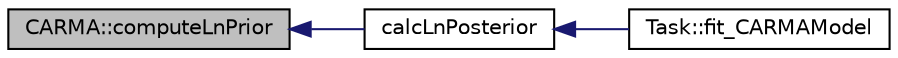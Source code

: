 digraph "CARMA::computeLnPrior"
{
  edge [fontname="Helvetica",fontsize="10",labelfontname="Helvetica",labelfontsize="10"];
  node [fontname="Helvetica",fontsize="10",shape=record];
  rankdir="LR";
  Node1 [label="CARMA::computeLnPrior",height=0.2,width=0.4,color="black", fillcolor="grey75", style="filled" fontcolor="black"];
  Node1 -> Node2 [dir="back",color="midnightblue",fontsize="10",style="solid"];
  Node2 [label="calcLnPosterior",height=0.2,width=0.4,color="black", fillcolor="white", style="filled",URL="$_c_a_r_m_a_8cpp.html#aa722465dd36f0b7f0322e55715ecb717"];
  Node2 -> Node3 [dir="back",color="midnightblue",fontsize="10",style="solid"];
  Node3 [label="Task::fit_CARMAModel",height=0.2,width=0.4,color="black", fillcolor="white", style="filled",URL="$class_task.html#a35b8004ec5a98d8a13ad1f800017a6a3"];
}
